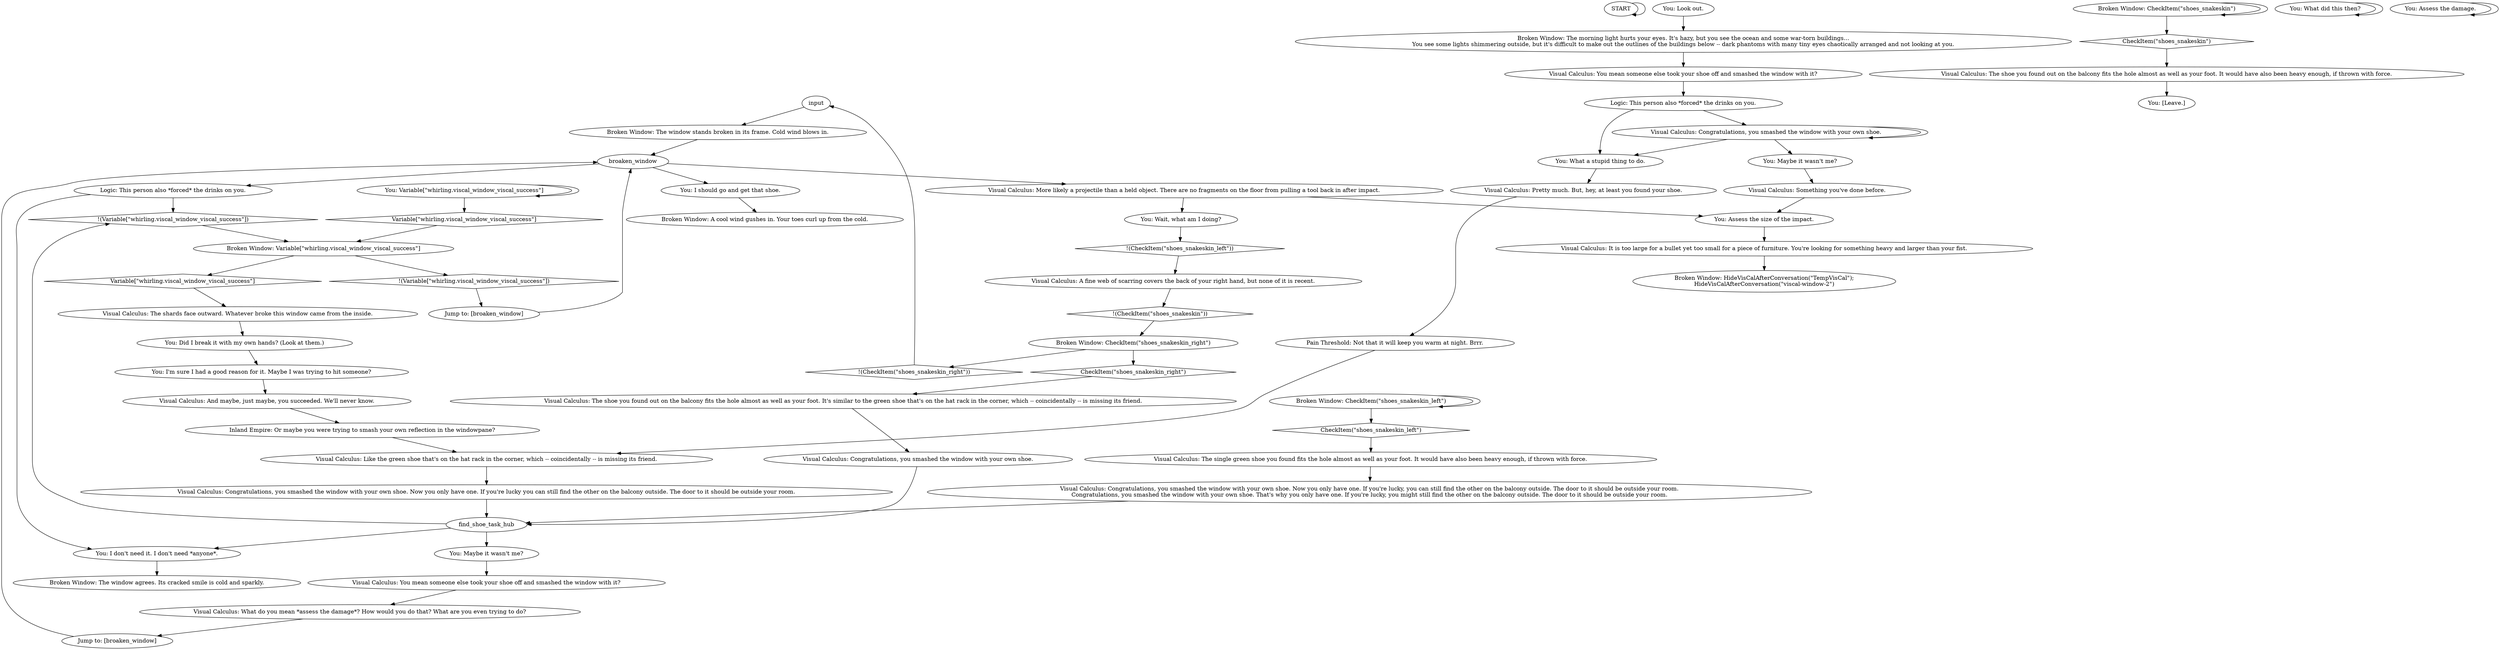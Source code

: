 # WHIRLING F2 / BROKEN WINDOW VISCAL
# A medium Viscal sees the shards are facing outwards.
# ==================================================
digraph G {
	  0 [label="START"];
	  1 [label="input"];
	  2 [label="Broken Window: CheckItem(\"shoes_snakeskin_left\")"];
	  3 [label="CheckItem(\"shoes_snakeskin_left\")", shape=diamond];
	  4 [label="!(CheckItem(\"shoes_snakeskin_left\"))", shape=diamond];
	  5 [label="Visual Calculus: Something you've done before."];
	  6 [label="Visual Calculus: You mean someone else took your shoe off and smashed the window with it?"];
	  7 [label="Jump to: [broaken_window]"];
	  8 [label="Visual Calculus: What do you mean *assess the damage*? How would you do that? What are you even trying to do?"];
	  9 [label="Logic: This person also *forced* the drinks on you."];
	  10 [label="You: [Leave.]"];
	  11 [label="Visual Calculus: Congratulations, you smashed the window with your own shoe."];
	  12 [label="You: I'm sure I had a good reason for it. Maybe I was trying to hit someone?"];
	  13 [label="Visual Calculus: A fine web of scarring covers the back of your right hand, but none of it is recent."];
	  14 [label="Visual Calculus: Like the green shoe that's on the hat rack in the corner, which -- coincidentally -- is missing its friend."];
	  15 [label="Broken Window: HideVisCalAfterConversation(\"TempVisCal\");
HideVisCalAfterConversation(\"viscal-window-2\")"];
	  16 [label="Broken Window: CheckItem(\"shoes_snakeskin\")"];
	  17 [label="CheckItem(\"shoes_snakeskin\")", shape=diamond];
	  18 [label="!(CheckItem(\"shoes_snakeskin\"))", shape=diamond];
	  19 [label="You: What did this then?"];
	  20 [label="Visual Calculus: More likely a projectile than a held object. There are no fragments on the floor from pulling a tool back in after impact."];
	  21 [label="You: Assess the damage."];
	  22 [label="You: Variable[\"whirling.viscal_window_viscal_success\"]"];
	  23 [label="Variable[\"whirling.viscal_window_viscal_success\"]", shape=diamond];
	  24 [label="!(Variable[\"whirling.viscal_window_viscal_success\"])", shape=diamond];
	  25 [label="You: I should go and get that shoe."];
	  26 [label="You: Look out."];
	  27 [label="Visual Calculus: You mean someone else took your shoe off and smashed the window with it?"];
	  28 [label="Jump to: [broaken_window]"];
	  29 [label="Visual Calculus: The shoe you found out on the balcony fits the hole almost as well as your foot. It would have also been heavy enough, if thrown with force."];
	  30 [label="Visual Calculus: Congratulations, you smashed the window with your own shoe. Now you only have one. If you're lucky you can still find the other on the balcony outside. The door to it should be outside your room."];
	  31 [label="Visual Calculus: The shards face outward. Whatever broke this window came from the inside."];
	  32 [label="You: Did I break it with my own hands? (Look at them.)"];
	  33 [label="Logic: This person also *forced* the drinks on you."];
	  34 [label="Broken Window: A cool wind gushes in. Your toes curl up from the cold."];
	  35 [label="You: Maybe it wasn't me?"];
	  36 [label="You: Maybe it wasn't me?"];
	  37 [label="You: Assess the size of the impact."];
	  38 [label="find_shoe_task_hub"];
	  39 [label="Broken Window: Variable[\"whirling.viscal_window_viscal_success\"]"];
	  40 [label="Variable[\"whirling.viscal_window_viscal_success\"]", shape=diamond];
	  41 [label="!(Variable[\"whirling.viscal_window_viscal_success\"])", shape=diamond];
	  42 [label="Broken Window: The morning light hurts your eyes. It's hazy, but you see the ocean and some war-torn buildings...\nYou see some lights shimmering outside, but it's difficult to make out the outlines of the buildings below -- dark phantoms with many tiny eyes chaotically arranged and not looking at you."];
	  43 [label="Inland Empire: Or maybe you were trying to smash your own reflection in the windowpane?"];
	  44 [label="broaken_window"];
	  45 [label="Visual Calculus: It is too large for a bullet yet too small for a piece of furniture. You're looking for something heavy and larger than your fist."];
	  46 [label="Broken Window: The window agrees. Its cracked smile is cold and sparkly."];
	  47 [label="Pain Threshold: Not that it will keep you warm at night. Brrr."];
	  48 [label="Visual Calculus: Congratulations, you smashed the window with your own shoe."];
	  49 [label="You: I don't need it. I don't need *anyone*."];
	  50 [label="Broken Window: CheckItem(\"shoes_snakeskin_right\")"];
	  51 [label="CheckItem(\"shoes_snakeskin_right\")", shape=diamond];
	  52 [label="!(CheckItem(\"shoes_snakeskin_right\"))", shape=diamond];
	  53 [label="You: What a stupid thing to do."];
	  54 [label="Visual Calculus: The single green shoe you found fits the hole almost as well as your foot. It would have also been heavy enough, if thrown with force."];
	  55 [label="Broken Window: The window stands broken in its frame. Cold wind blows in."];
	  56 [label="Visual Calculus: Congratulations, you smashed the window with your own shoe. Now you only have one. If you're lucky, you can still find the other on the balcony outside. The door to it should be outside your room.\nCongratulations, you smashed the window with your own shoe. That's why you only have one. If you're lucky, you might still find the other on the balcony outside. The door to it should be outside your room."];
	  57 [label="You: Wait, what am I doing?"];
	  58 [label="Visual Calculus: And maybe, just maybe, you succeeded. We'll never know."];
	  59 [label="Visual Calculus: Pretty much. But, hey, at least you found your shoe."];
	  60 [label="Visual Calculus: The shoe you found out on the balcony fits the hole almost as well as your foot. It's similar to the green shoe that's on the hat rack in the corner, which -- coincidentally -- is missing its friend."];
	  0 -> 0
	  1 -> 55
	  2 -> 2
	  2 -> 3
	  3 -> 54
	  4 -> 13
	  5 -> 37
	  6 -> 33
	  7 -> 44
	  8 -> 28
	  9 -> 24
	  9 -> 49
	  11 -> 11
	  11 -> 35
	  11 -> 53
	  12 -> 58
	  13 -> 18
	  14 -> 30
	  16 -> 16
	  16 -> 17
	  17 -> 29
	  18 -> 50
	  19 -> 19
	  20 -> 57
	  20 -> 37
	  21 -> 21
	  22 -> 22
	  22 -> 23
	  23 -> 39
	  24 -> 39
	  25 -> 34
	  26 -> 42
	  27 -> 8
	  28 -> 44
	  29 -> 10
	  30 -> 38
	  31 -> 32
	  32 -> 12
	  33 -> 11
	  33 -> 53
	  35 -> 5
	  36 -> 27
	  37 -> 45
	  38 -> 24
	  38 -> 49
	  38 -> 36
	  39 -> 40
	  39 -> 41
	  40 -> 31
	  41 -> 7
	  42 -> 6
	  43 -> 14
	  44 -> 25
	  44 -> 20
	  44 -> 9
	  45 -> 15
	  47 -> 14
	  48 -> 38
	  49 -> 46
	  50 -> 51
	  50 -> 52
	  51 -> 60
	  52 -> 1
	  53 -> 59
	  54 -> 56
	  55 -> 44
	  56 -> 38
	  57 -> 4
	  58 -> 43
	  59 -> 47
	  60 -> 48
}

